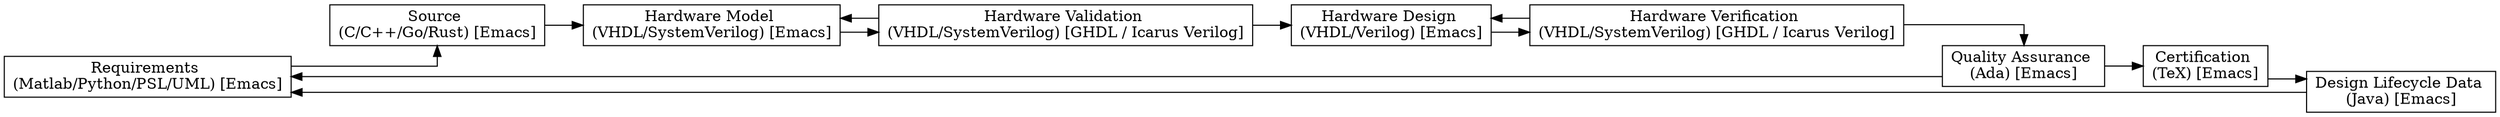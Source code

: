 digraph Project {
  // Introduction
  graph [rankdir = LR, splines=ortho];
  node[shape=record];

  // Blocks
  Requirements[label="Requirements \n(Matlab/Python/PSL/UML) [Emacs]"];
  Source[label="Source \n(C/C++/Go/Rust) [Emacs]"];
  Model[label="Hardware Model \n(VHDL/SystemVerilog) [Emacs]"];
  Validation[label="Hardware Validation \n(VHDL/SystemVerilog) [GHDL / Icarus Verilog]"];
  Design[label="Hardware Design \n(VHDL/Verilog) [Emacs]"];
  Verification[label="Hardware Verification \n(VHDL/SystemVerilog) [GHDL / Icarus Verilog]"];
  Quality[label="Quality Assurance \n(Ada) [Emacs]"];
  Certification[label="Certification \n(TeX) [Emacs]"];
  Lifecycle[label="Design Lifecycle Data \n(Java) [Emacs]"];

  // Sequence
  Requirements -> Source;
  Source -> Model;
  Model -> Validation;
  Validation -> Design;
  Design -> Verification;
  Verification -> Quality;
  Quality -> Certification;
  Certification -> Lifecycle;
  Lifecycle -> Requirements;

  // Feedback
  Validation -> Model;
  Verification -> Design;
  Quality -> Requirements;
}
